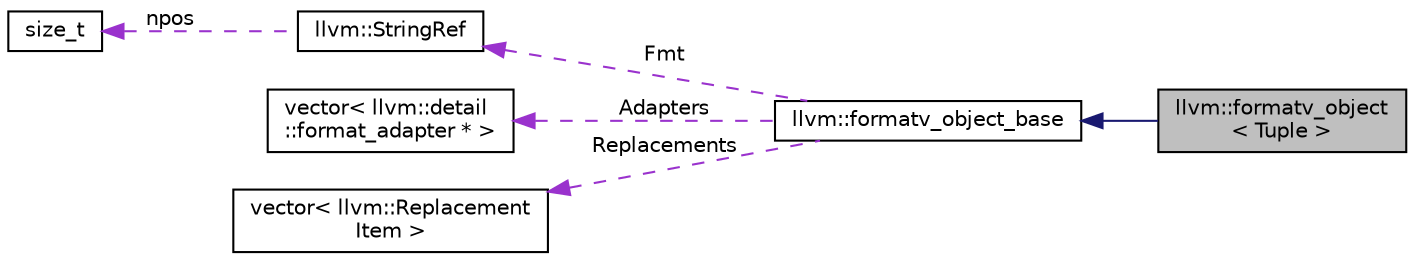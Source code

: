 digraph "llvm::formatv_object&lt; Tuple &gt;"
{
 // LATEX_PDF_SIZE
  bgcolor="transparent";
  edge [fontname="Helvetica",fontsize="10",labelfontname="Helvetica",labelfontsize="10"];
  node [fontname="Helvetica",fontsize="10",shape="box"];
  rankdir="LR";
  Node1 [label="llvm::formatv_object\l\< Tuple \>",height=0.2,width=0.4,color="black", fillcolor="grey75", style="filled", fontcolor="black",tooltip=" "];
  Node2 -> Node1 [dir="back",color="midnightblue",fontsize="10",style="solid",fontname="Helvetica"];
  Node2 [label="llvm::formatv_object_base",height=0.2,width=0.4,color="black",URL="$classllvm_1_1formatv__object__base.html",tooltip=" "];
  Node3 -> Node2 [dir="back",color="darkorchid3",fontsize="10",style="dashed",label=" Fmt" ,fontname="Helvetica"];
  Node3 [label="llvm::StringRef",height=0.2,width=0.4,color="black",URL="$classllvm_1_1StringRef.html",tooltip="StringRef - Represent a constant reference to a string, i.e."];
  Node4 -> Node3 [dir="back",color="darkorchid3",fontsize="10",style="dashed",label=" npos" ,fontname="Helvetica"];
  Node4 [label="size_t",height=0.2,width=0.4,color="black",URL="$classsize__t.html",tooltip=" "];
  Node5 -> Node2 [dir="back",color="darkorchid3",fontsize="10",style="dashed",label=" Adapters" ,fontname="Helvetica"];
  Node5 [label="vector\< llvm::detail\l::format_adapter * \>",height=0.2,width=0.4,color="black",tooltip=" "];
  Node6 -> Node2 [dir="back",color="darkorchid3",fontsize="10",style="dashed",label=" Replacements" ,fontname="Helvetica"];
  Node6 [label="vector\< llvm::Replacement\lItem \>",height=0.2,width=0.4,color="black",tooltip=" "];
}
